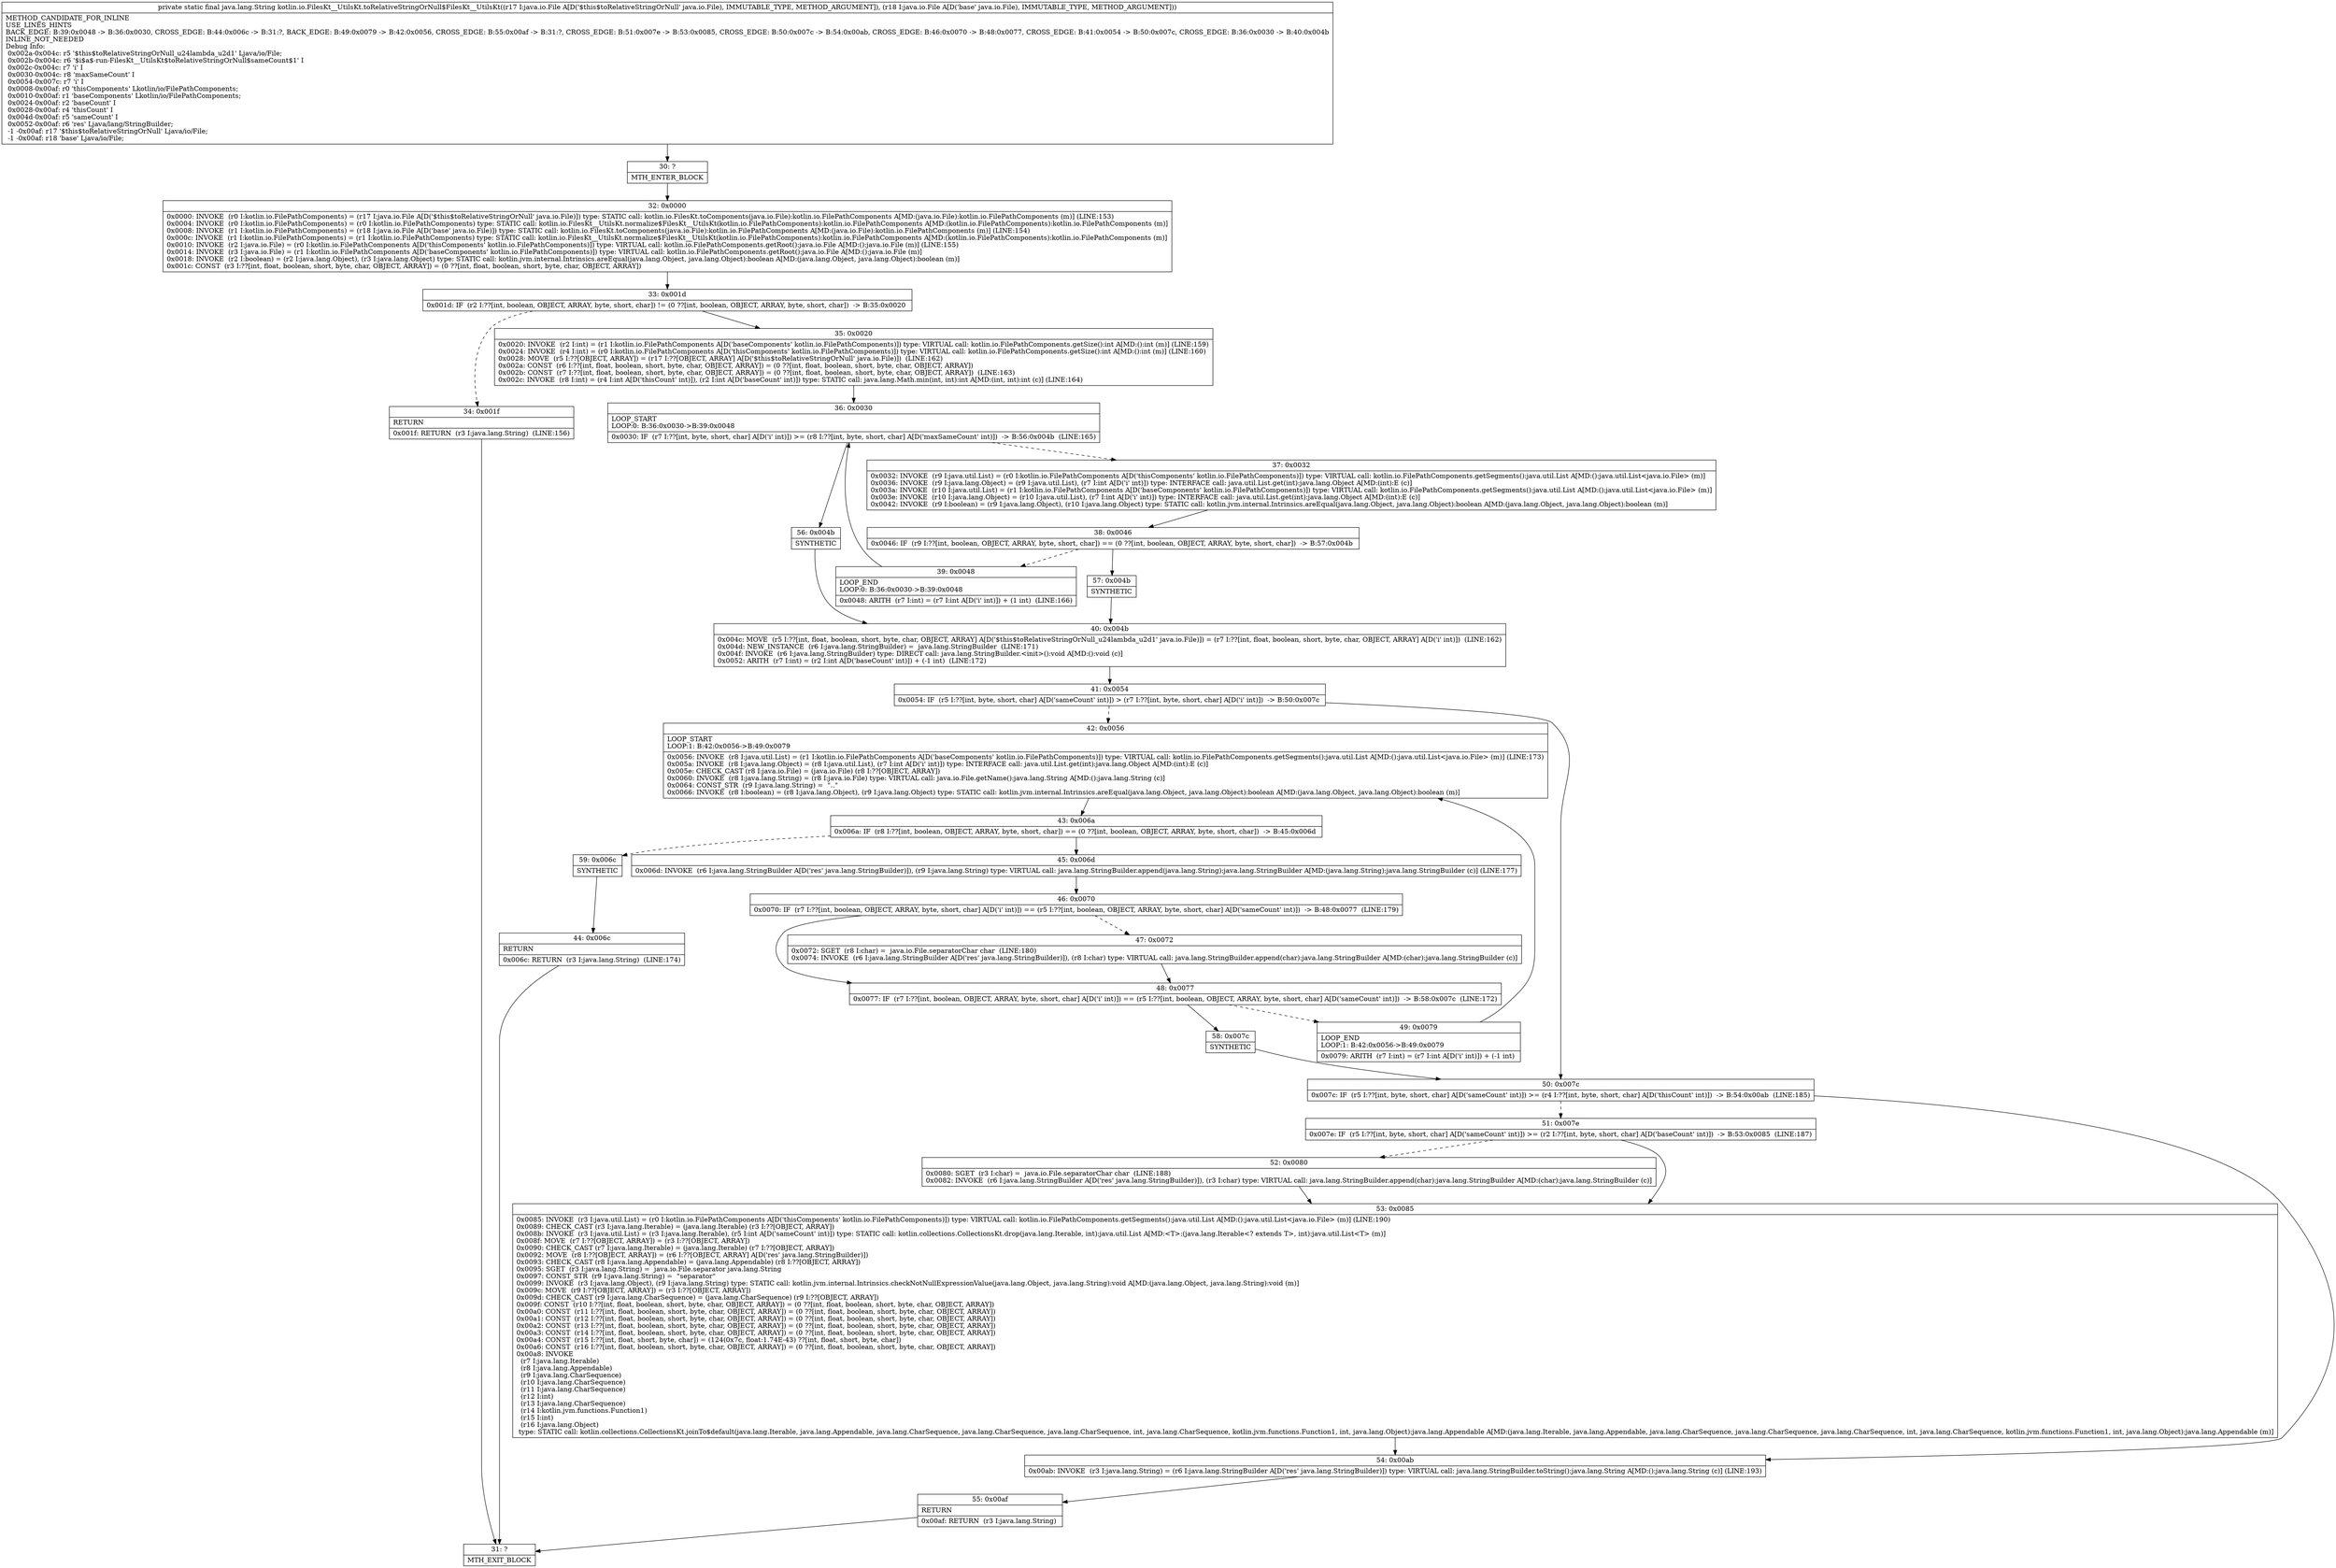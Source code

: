 digraph "CFG forkotlin.io.FilesKt__UtilsKt.toRelativeStringOrNull$FilesKt__UtilsKt(Ljava\/io\/File;Ljava\/io\/File;)Ljava\/lang\/String;" {
Node_30 [shape=record,label="{30\:\ ?|MTH_ENTER_BLOCK\l}"];
Node_32 [shape=record,label="{32\:\ 0x0000|0x0000: INVOKE  (r0 I:kotlin.io.FilePathComponents) = (r17 I:java.io.File A[D('$this$toRelativeStringOrNull' java.io.File)]) type: STATIC call: kotlin.io.FilesKt.toComponents(java.io.File):kotlin.io.FilePathComponents A[MD:(java.io.File):kotlin.io.FilePathComponents (m)] (LINE:153)\l0x0004: INVOKE  (r0 I:kotlin.io.FilePathComponents) = (r0 I:kotlin.io.FilePathComponents) type: STATIC call: kotlin.io.FilesKt__UtilsKt.normalize$FilesKt__UtilsKt(kotlin.io.FilePathComponents):kotlin.io.FilePathComponents A[MD:(kotlin.io.FilePathComponents):kotlin.io.FilePathComponents (m)]\l0x0008: INVOKE  (r1 I:kotlin.io.FilePathComponents) = (r18 I:java.io.File A[D('base' java.io.File)]) type: STATIC call: kotlin.io.FilesKt.toComponents(java.io.File):kotlin.io.FilePathComponents A[MD:(java.io.File):kotlin.io.FilePathComponents (m)] (LINE:154)\l0x000c: INVOKE  (r1 I:kotlin.io.FilePathComponents) = (r1 I:kotlin.io.FilePathComponents) type: STATIC call: kotlin.io.FilesKt__UtilsKt.normalize$FilesKt__UtilsKt(kotlin.io.FilePathComponents):kotlin.io.FilePathComponents A[MD:(kotlin.io.FilePathComponents):kotlin.io.FilePathComponents (m)]\l0x0010: INVOKE  (r2 I:java.io.File) = (r0 I:kotlin.io.FilePathComponents A[D('thisComponents' kotlin.io.FilePathComponents)]) type: VIRTUAL call: kotlin.io.FilePathComponents.getRoot():java.io.File A[MD:():java.io.File (m)] (LINE:155)\l0x0014: INVOKE  (r3 I:java.io.File) = (r1 I:kotlin.io.FilePathComponents A[D('baseComponents' kotlin.io.FilePathComponents)]) type: VIRTUAL call: kotlin.io.FilePathComponents.getRoot():java.io.File A[MD:():java.io.File (m)]\l0x0018: INVOKE  (r2 I:boolean) = (r2 I:java.lang.Object), (r3 I:java.lang.Object) type: STATIC call: kotlin.jvm.internal.Intrinsics.areEqual(java.lang.Object, java.lang.Object):boolean A[MD:(java.lang.Object, java.lang.Object):boolean (m)]\l0x001c: CONST  (r3 I:??[int, float, boolean, short, byte, char, OBJECT, ARRAY]) = (0 ??[int, float, boolean, short, byte, char, OBJECT, ARRAY]) \l}"];
Node_33 [shape=record,label="{33\:\ 0x001d|0x001d: IF  (r2 I:??[int, boolean, OBJECT, ARRAY, byte, short, char]) != (0 ??[int, boolean, OBJECT, ARRAY, byte, short, char])  \-\> B:35:0x0020 \l}"];
Node_34 [shape=record,label="{34\:\ 0x001f|RETURN\l|0x001f: RETURN  (r3 I:java.lang.String)  (LINE:156)\l}"];
Node_31 [shape=record,label="{31\:\ ?|MTH_EXIT_BLOCK\l}"];
Node_35 [shape=record,label="{35\:\ 0x0020|0x0020: INVOKE  (r2 I:int) = (r1 I:kotlin.io.FilePathComponents A[D('baseComponents' kotlin.io.FilePathComponents)]) type: VIRTUAL call: kotlin.io.FilePathComponents.getSize():int A[MD:():int (m)] (LINE:159)\l0x0024: INVOKE  (r4 I:int) = (r0 I:kotlin.io.FilePathComponents A[D('thisComponents' kotlin.io.FilePathComponents)]) type: VIRTUAL call: kotlin.io.FilePathComponents.getSize():int A[MD:():int (m)] (LINE:160)\l0x0028: MOVE  (r5 I:??[OBJECT, ARRAY]) = (r17 I:??[OBJECT, ARRAY] A[D('$this$toRelativeStringOrNull' java.io.File)])  (LINE:162)\l0x002a: CONST  (r6 I:??[int, float, boolean, short, byte, char, OBJECT, ARRAY]) = (0 ??[int, float, boolean, short, byte, char, OBJECT, ARRAY]) \l0x002b: CONST  (r7 I:??[int, float, boolean, short, byte, char, OBJECT, ARRAY]) = (0 ??[int, float, boolean, short, byte, char, OBJECT, ARRAY])  (LINE:163)\l0x002c: INVOKE  (r8 I:int) = (r4 I:int A[D('thisCount' int)]), (r2 I:int A[D('baseCount' int)]) type: STATIC call: java.lang.Math.min(int, int):int A[MD:(int, int):int (c)] (LINE:164)\l}"];
Node_36 [shape=record,label="{36\:\ 0x0030|LOOP_START\lLOOP:0: B:36:0x0030\-\>B:39:0x0048\l|0x0030: IF  (r7 I:??[int, byte, short, char] A[D('i' int)]) \>= (r8 I:??[int, byte, short, char] A[D('maxSameCount' int)])  \-\> B:56:0x004b  (LINE:165)\l}"];
Node_37 [shape=record,label="{37\:\ 0x0032|0x0032: INVOKE  (r9 I:java.util.List) = (r0 I:kotlin.io.FilePathComponents A[D('thisComponents' kotlin.io.FilePathComponents)]) type: VIRTUAL call: kotlin.io.FilePathComponents.getSegments():java.util.List A[MD:():java.util.List\<java.io.File\> (m)]\l0x0036: INVOKE  (r9 I:java.lang.Object) = (r9 I:java.util.List), (r7 I:int A[D('i' int)]) type: INTERFACE call: java.util.List.get(int):java.lang.Object A[MD:(int):E (c)]\l0x003a: INVOKE  (r10 I:java.util.List) = (r1 I:kotlin.io.FilePathComponents A[D('baseComponents' kotlin.io.FilePathComponents)]) type: VIRTUAL call: kotlin.io.FilePathComponents.getSegments():java.util.List A[MD:():java.util.List\<java.io.File\> (m)]\l0x003e: INVOKE  (r10 I:java.lang.Object) = (r10 I:java.util.List), (r7 I:int A[D('i' int)]) type: INTERFACE call: java.util.List.get(int):java.lang.Object A[MD:(int):E (c)]\l0x0042: INVOKE  (r9 I:boolean) = (r9 I:java.lang.Object), (r10 I:java.lang.Object) type: STATIC call: kotlin.jvm.internal.Intrinsics.areEqual(java.lang.Object, java.lang.Object):boolean A[MD:(java.lang.Object, java.lang.Object):boolean (m)]\l}"];
Node_38 [shape=record,label="{38\:\ 0x0046|0x0046: IF  (r9 I:??[int, boolean, OBJECT, ARRAY, byte, short, char]) == (0 ??[int, boolean, OBJECT, ARRAY, byte, short, char])  \-\> B:57:0x004b \l}"];
Node_39 [shape=record,label="{39\:\ 0x0048|LOOP_END\lLOOP:0: B:36:0x0030\-\>B:39:0x0048\l|0x0048: ARITH  (r7 I:int) = (r7 I:int A[D('i' int)]) + (1 int)  (LINE:166)\l}"];
Node_57 [shape=record,label="{57\:\ 0x004b|SYNTHETIC\l}"];
Node_40 [shape=record,label="{40\:\ 0x004b|0x004c: MOVE  (r5 I:??[int, float, boolean, short, byte, char, OBJECT, ARRAY] A[D('$this$toRelativeStringOrNull_u24lambda_u2d1' java.io.File)]) = (r7 I:??[int, float, boolean, short, byte, char, OBJECT, ARRAY] A[D('i' int)])  (LINE:162)\l0x004d: NEW_INSTANCE  (r6 I:java.lang.StringBuilder) =  java.lang.StringBuilder  (LINE:171)\l0x004f: INVOKE  (r6 I:java.lang.StringBuilder) type: DIRECT call: java.lang.StringBuilder.\<init\>():void A[MD:():void (c)]\l0x0052: ARITH  (r7 I:int) = (r2 I:int A[D('baseCount' int)]) + (\-1 int)  (LINE:172)\l}"];
Node_41 [shape=record,label="{41\:\ 0x0054|0x0054: IF  (r5 I:??[int, byte, short, char] A[D('sameCount' int)]) \> (r7 I:??[int, byte, short, char] A[D('i' int)])  \-\> B:50:0x007c \l}"];
Node_42 [shape=record,label="{42\:\ 0x0056|LOOP_START\lLOOP:1: B:42:0x0056\-\>B:49:0x0079\l|0x0056: INVOKE  (r8 I:java.util.List) = (r1 I:kotlin.io.FilePathComponents A[D('baseComponents' kotlin.io.FilePathComponents)]) type: VIRTUAL call: kotlin.io.FilePathComponents.getSegments():java.util.List A[MD:():java.util.List\<java.io.File\> (m)] (LINE:173)\l0x005a: INVOKE  (r8 I:java.lang.Object) = (r8 I:java.util.List), (r7 I:int A[D('i' int)]) type: INTERFACE call: java.util.List.get(int):java.lang.Object A[MD:(int):E (c)]\l0x005e: CHECK_CAST (r8 I:java.io.File) = (java.io.File) (r8 I:??[OBJECT, ARRAY]) \l0x0060: INVOKE  (r8 I:java.lang.String) = (r8 I:java.io.File) type: VIRTUAL call: java.io.File.getName():java.lang.String A[MD:():java.lang.String (c)]\l0x0064: CONST_STR  (r9 I:java.lang.String) =  \"..\" \l0x0066: INVOKE  (r8 I:boolean) = (r8 I:java.lang.Object), (r9 I:java.lang.Object) type: STATIC call: kotlin.jvm.internal.Intrinsics.areEqual(java.lang.Object, java.lang.Object):boolean A[MD:(java.lang.Object, java.lang.Object):boolean (m)]\l}"];
Node_43 [shape=record,label="{43\:\ 0x006a|0x006a: IF  (r8 I:??[int, boolean, OBJECT, ARRAY, byte, short, char]) == (0 ??[int, boolean, OBJECT, ARRAY, byte, short, char])  \-\> B:45:0x006d \l}"];
Node_45 [shape=record,label="{45\:\ 0x006d|0x006d: INVOKE  (r6 I:java.lang.StringBuilder A[D('res' java.lang.StringBuilder)]), (r9 I:java.lang.String) type: VIRTUAL call: java.lang.StringBuilder.append(java.lang.String):java.lang.StringBuilder A[MD:(java.lang.String):java.lang.StringBuilder (c)] (LINE:177)\l}"];
Node_46 [shape=record,label="{46\:\ 0x0070|0x0070: IF  (r7 I:??[int, boolean, OBJECT, ARRAY, byte, short, char] A[D('i' int)]) == (r5 I:??[int, boolean, OBJECT, ARRAY, byte, short, char] A[D('sameCount' int)])  \-\> B:48:0x0077  (LINE:179)\l}"];
Node_47 [shape=record,label="{47\:\ 0x0072|0x0072: SGET  (r8 I:char) =  java.io.File.separatorChar char  (LINE:180)\l0x0074: INVOKE  (r6 I:java.lang.StringBuilder A[D('res' java.lang.StringBuilder)]), (r8 I:char) type: VIRTUAL call: java.lang.StringBuilder.append(char):java.lang.StringBuilder A[MD:(char):java.lang.StringBuilder (c)]\l}"];
Node_48 [shape=record,label="{48\:\ 0x0077|0x0077: IF  (r7 I:??[int, boolean, OBJECT, ARRAY, byte, short, char] A[D('i' int)]) == (r5 I:??[int, boolean, OBJECT, ARRAY, byte, short, char] A[D('sameCount' int)])  \-\> B:58:0x007c  (LINE:172)\l}"];
Node_49 [shape=record,label="{49\:\ 0x0079|LOOP_END\lLOOP:1: B:42:0x0056\-\>B:49:0x0079\l|0x0079: ARITH  (r7 I:int) = (r7 I:int A[D('i' int)]) + (\-1 int) \l}"];
Node_58 [shape=record,label="{58\:\ 0x007c|SYNTHETIC\l}"];
Node_59 [shape=record,label="{59\:\ 0x006c|SYNTHETIC\l}"];
Node_44 [shape=record,label="{44\:\ 0x006c|RETURN\l|0x006c: RETURN  (r3 I:java.lang.String)  (LINE:174)\l}"];
Node_50 [shape=record,label="{50\:\ 0x007c|0x007c: IF  (r5 I:??[int, byte, short, char] A[D('sameCount' int)]) \>= (r4 I:??[int, byte, short, char] A[D('thisCount' int)])  \-\> B:54:0x00ab  (LINE:185)\l}"];
Node_51 [shape=record,label="{51\:\ 0x007e|0x007e: IF  (r5 I:??[int, byte, short, char] A[D('sameCount' int)]) \>= (r2 I:??[int, byte, short, char] A[D('baseCount' int)])  \-\> B:53:0x0085  (LINE:187)\l}"];
Node_52 [shape=record,label="{52\:\ 0x0080|0x0080: SGET  (r3 I:char) =  java.io.File.separatorChar char  (LINE:188)\l0x0082: INVOKE  (r6 I:java.lang.StringBuilder A[D('res' java.lang.StringBuilder)]), (r3 I:char) type: VIRTUAL call: java.lang.StringBuilder.append(char):java.lang.StringBuilder A[MD:(char):java.lang.StringBuilder (c)]\l}"];
Node_53 [shape=record,label="{53\:\ 0x0085|0x0085: INVOKE  (r3 I:java.util.List) = (r0 I:kotlin.io.FilePathComponents A[D('thisComponents' kotlin.io.FilePathComponents)]) type: VIRTUAL call: kotlin.io.FilePathComponents.getSegments():java.util.List A[MD:():java.util.List\<java.io.File\> (m)] (LINE:190)\l0x0089: CHECK_CAST (r3 I:java.lang.Iterable) = (java.lang.Iterable) (r3 I:??[OBJECT, ARRAY]) \l0x008b: INVOKE  (r3 I:java.util.List) = (r3 I:java.lang.Iterable), (r5 I:int A[D('sameCount' int)]) type: STATIC call: kotlin.collections.CollectionsKt.drop(java.lang.Iterable, int):java.util.List A[MD:\<T\>:(java.lang.Iterable\<? extends T\>, int):java.util.List\<T\> (m)]\l0x008f: MOVE  (r7 I:??[OBJECT, ARRAY]) = (r3 I:??[OBJECT, ARRAY]) \l0x0090: CHECK_CAST (r7 I:java.lang.Iterable) = (java.lang.Iterable) (r7 I:??[OBJECT, ARRAY]) \l0x0092: MOVE  (r8 I:??[OBJECT, ARRAY]) = (r6 I:??[OBJECT, ARRAY] A[D('res' java.lang.StringBuilder)]) \l0x0093: CHECK_CAST (r8 I:java.lang.Appendable) = (java.lang.Appendable) (r8 I:??[OBJECT, ARRAY]) \l0x0095: SGET  (r3 I:java.lang.String) =  java.io.File.separator java.lang.String \l0x0097: CONST_STR  (r9 I:java.lang.String) =  \"separator\" \l0x0099: INVOKE  (r3 I:java.lang.Object), (r9 I:java.lang.String) type: STATIC call: kotlin.jvm.internal.Intrinsics.checkNotNullExpressionValue(java.lang.Object, java.lang.String):void A[MD:(java.lang.Object, java.lang.String):void (m)]\l0x009c: MOVE  (r9 I:??[OBJECT, ARRAY]) = (r3 I:??[OBJECT, ARRAY]) \l0x009d: CHECK_CAST (r9 I:java.lang.CharSequence) = (java.lang.CharSequence) (r9 I:??[OBJECT, ARRAY]) \l0x009f: CONST  (r10 I:??[int, float, boolean, short, byte, char, OBJECT, ARRAY]) = (0 ??[int, float, boolean, short, byte, char, OBJECT, ARRAY]) \l0x00a0: CONST  (r11 I:??[int, float, boolean, short, byte, char, OBJECT, ARRAY]) = (0 ??[int, float, boolean, short, byte, char, OBJECT, ARRAY]) \l0x00a1: CONST  (r12 I:??[int, float, boolean, short, byte, char, OBJECT, ARRAY]) = (0 ??[int, float, boolean, short, byte, char, OBJECT, ARRAY]) \l0x00a2: CONST  (r13 I:??[int, float, boolean, short, byte, char, OBJECT, ARRAY]) = (0 ??[int, float, boolean, short, byte, char, OBJECT, ARRAY]) \l0x00a3: CONST  (r14 I:??[int, float, boolean, short, byte, char, OBJECT, ARRAY]) = (0 ??[int, float, boolean, short, byte, char, OBJECT, ARRAY]) \l0x00a4: CONST  (r15 I:??[int, float, short, byte, char]) = (124(0x7c, float:1.74E\-43) ??[int, float, short, byte, char]) \l0x00a6: CONST  (r16 I:??[int, float, boolean, short, byte, char, OBJECT, ARRAY]) = (0 ??[int, float, boolean, short, byte, char, OBJECT, ARRAY]) \l0x00a8: INVOKE  \l  (r7 I:java.lang.Iterable)\l  (r8 I:java.lang.Appendable)\l  (r9 I:java.lang.CharSequence)\l  (r10 I:java.lang.CharSequence)\l  (r11 I:java.lang.CharSequence)\l  (r12 I:int)\l  (r13 I:java.lang.CharSequence)\l  (r14 I:kotlin.jvm.functions.Function1)\l  (r15 I:int)\l  (r16 I:java.lang.Object)\l type: STATIC call: kotlin.collections.CollectionsKt.joinTo$default(java.lang.Iterable, java.lang.Appendable, java.lang.CharSequence, java.lang.CharSequence, java.lang.CharSequence, int, java.lang.CharSequence, kotlin.jvm.functions.Function1, int, java.lang.Object):java.lang.Appendable A[MD:(java.lang.Iterable, java.lang.Appendable, java.lang.CharSequence, java.lang.CharSequence, java.lang.CharSequence, int, java.lang.CharSequence, kotlin.jvm.functions.Function1, int, java.lang.Object):java.lang.Appendable (m)]\l}"];
Node_54 [shape=record,label="{54\:\ 0x00ab|0x00ab: INVOKE  (r3 I:java.lang.String) = (r6 I:java.lang.StringBuilder A[D('res' java.lang.StringBuilder)]) type: VIRTUAL call: java.lang.StringBuilder.toString():java.lang.String A[MD:():java.lang.String (c)] (LINE:193)\l}"];
Node_55 [shape=record,label="{55\:\ 0x00af|RETURN\l|0x00af: RETURN  (r3 I:java.lang.String) \l}"];
Node_56 [shape=record,label="{56\:\ 0x004b|SYNTHETIC\l}"];
MethodNode[shape=record,label="{private static final java.lang.String kotlin.io.FilesKt__UtilsKt.toRelativeStringOrNull$FilesKt__UtilsKt((r17 I:java.io.File A[D('$this$toRelativeStringOrNull' java.io.File), IMMUTABLE_TYPE, METHOD_ARGUMENT]), (r18 I:java.io.File A[D('base' java.io.File), IMMUTABLE_TYPE, METHOD_ARGUMENT]))  | METHOD_CANDIDATE_FOR_INLINE\lUSE_LINES_HINTS\lBACK_EDGE: B:39:0x0048 \-\> B:36:0x0030, CROSS_EDGE: B:44:0x006c \-\> B:31:?, BACK_EDGE: B:49:0x0079 \-\> B:42:0x0056, CROSS_EDGE: B:55:0x00af \-\> B:31:?, CROSS_EDGE: B:51:0x007e \-\> B:53:0x0085, CROSS_EDGE: B:50:0x007c \-\> B:54:0x00ab, CROSS_EDGE: B:46:0x0070 \-\> B:48:0x0077, CROSS_EDGE: B:41:0x0054 \-\> B:50:0x007c, CROSS_EDGE: B:36:0x0030 \-\> B:40:0x004b\lINLINE_NOT_NEEDED\lDebug Info:\l  0x002a\-0x004c: r5 '$this$toRelativeStringOrNull_u24lambda_u2d1' Ljava\/io\/File;\l  0x002b\-0x004c: r6 '$i$a$\-run\-FilesKt__UtilsKt$toRelativeStringOrNull$sameCount$1' I\l  0x002c\-0x004c: r7 'i' I\l  0x0030\-0x004c: r8 'maxSameCount' I\l  0x0054\-0x007c: r7 'i' I\l  0x0008\-0x00af: r0 'thisComponents' Lkotlin\/io\/FilePathComponents;\l  0x0010\-0x00af: r1 'baseComponents' Lkotlin\/io\/FilePathComponents;\l  0x0024\-0x00af: r2 'baseCount' I\l  0x0028\-0x00af: r4 'thisCount' I\l  0x004d\-0x00af: r5 'sameCount' I\l  0x0052\-0x00af: r6 'res' Ljava\/lang\/StringBuilder;\l  \-1 \-0x00af: r17 '$this$toRelativeStringOrNull' Ljava\/io\/File;\l  \-1 \-0x00af: r18 'base' Ljava\/io\/File;\l}"];
MethodNode -> Node_30;Node_30 -> Node_32;
Node_32 -> Node_33;
Node_33 -> Node_34[style=dashed];
Node_33 -> Node_35;
Node_34 -> Node_31;
Node_35 -> Node_36;
Node_36 -> Node_37[style=dashed];
Node_36 -> Node_56;
Node_37 -> Node_38;
Node_38 -> Node_39[style=dashed];
Node_38 -> Node_57;
Node_39 -> Node_36;
Node_57 -> Node_40;
Node_40 -> Node_41;
Node_41 -> Node_42[style=dashed];
Node_41 -> Node_50;
Node_42 -> Node_43;
Node_43 -> Node_45;
Node_43 -> Node_59[style=dashed];
Node_45 -> Node_46;
Node_46 -> Node_47[style=dashed];
Node_46 -> Node_48;
Node_47 -> Node_48;
Node_48 -> Node_49[style=dashed];
Node_48 -> Node_58;
Node_49 -> Node_42;
Node_58 -> Node_50;
Node_59 -> Node_44;
Node_44 -> Node_31;
Node_50 -> Node_51[style=dashed];
Node_50 -> Node_54;
Node_51 -> Node_52[style=dashed];
Node_51 -> Node_53;
Node_52 -> Node_53;
Node_53 -> Node_54;
Node_54 -> Node_55;
Node_55 -> Node_31;
Node_56 -> Node_40;
}

